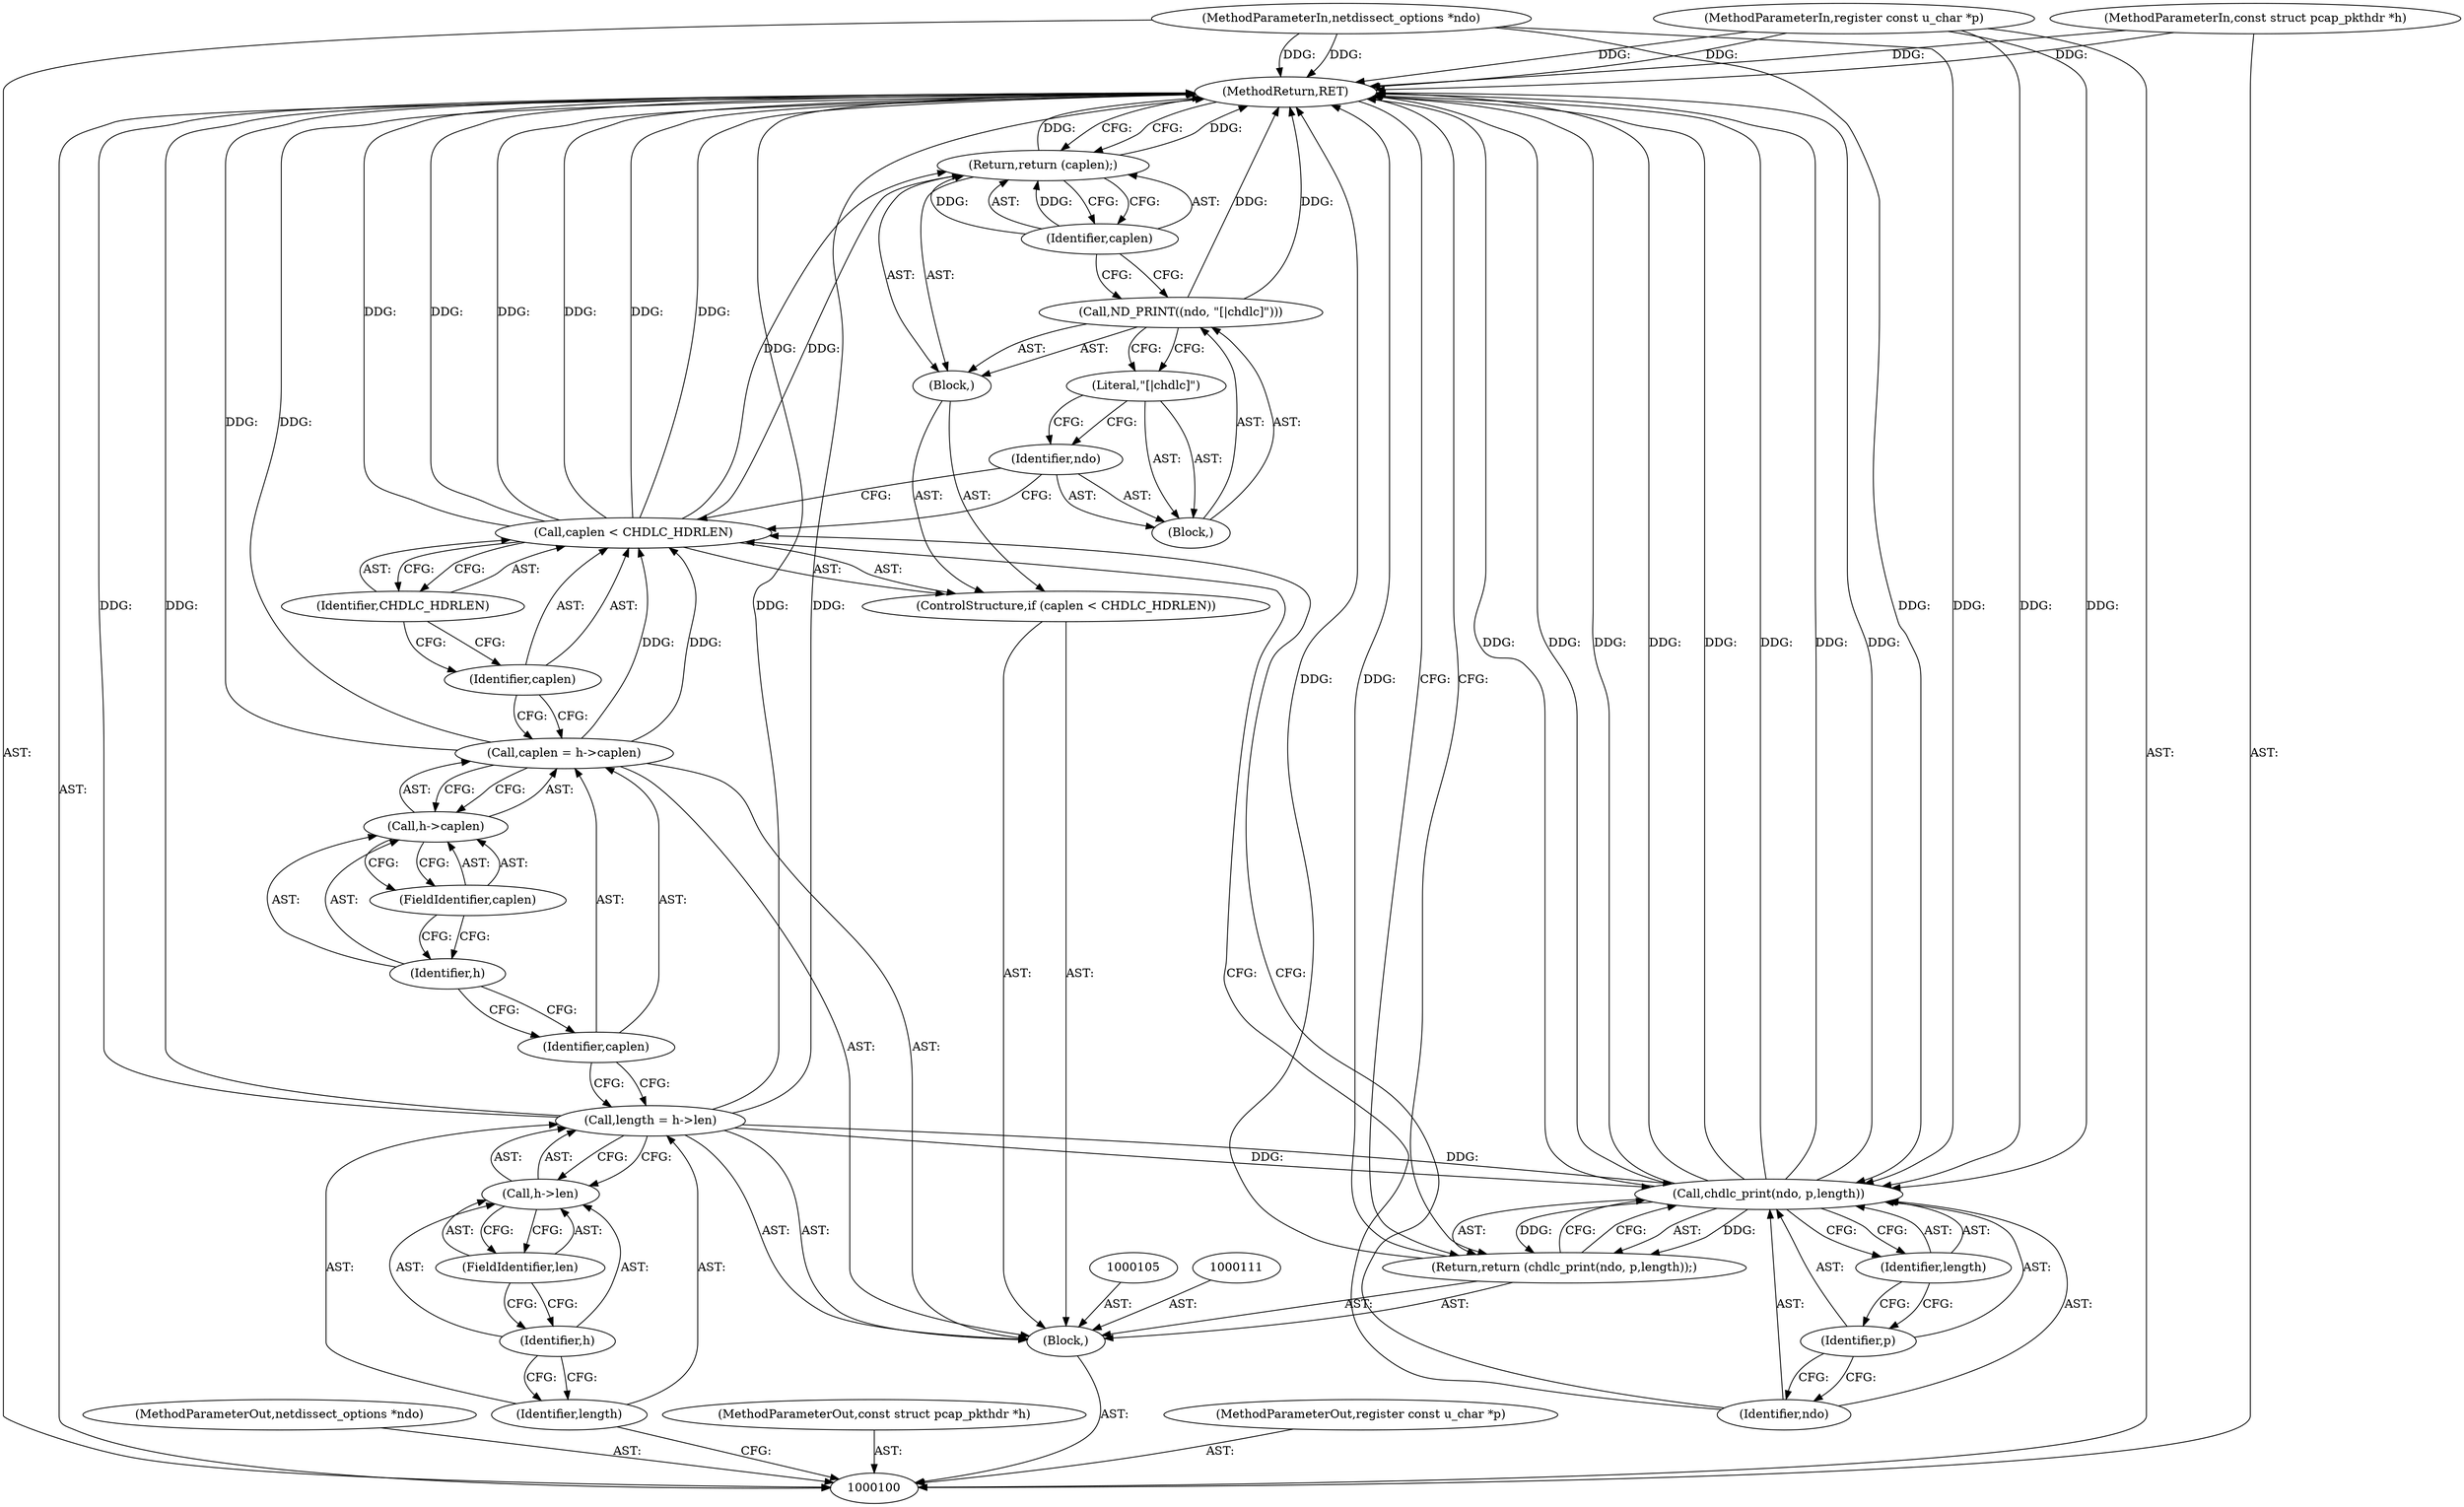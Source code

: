digraph "1_tcpdump_a1eefe986065846b6c69dbc09afd9fa1a02c4a3d" {
"1000133" [label="(MethodReturn,RET)"];
"1000101" [label="(MethodParameterIn,netdissect_options *ndo)"];
"1000168" [label="(MethodParameterOut,netdissect_options *ndo)"];
"1000102" [label="(MethodParameterIn,const struct pcap_pkthdr *h)"];
"1000169" [label="(MethodParameterOut,const struct pcap_pkthdr *h)"];
"1000103" [label="(MethodParameterIn,register const u_char *p)"];
"1000170" [label="(MethodParameterOut,register const u_char *p)"];
"1000104" [label="(Block,)"];
"1000106" [label="(Call,length = h->len)"];
"1000107" [label="(Identifier,length)"];
"1000108" [label="(Call,h->len)"];
"1000109" [label="(Identifier,h)"];
"1000110" [label="(FieldIdentifier,len)"];
"1000112" [label="(Call,caplen = h->caplen)"];
"1000113" [label="(Identifier,caplen)"];
"1000114" [label="(Call,h->caplen)"];
"1000115" [label="(Identifier,h)"];
"1000116" [label="(FieldIdentifier,caplen)"];
"1000117" [label="(ControlStructure,if (caplen < CHDLC_HDRLEN))"];
"1000120" [label="(Identifier,CHDLC_HDRLEN)"];
"1000121" [label="(Block,)"];
"1000118" [label="(Call,caplen < CHDLC_HDRLEN)"];
"1000119" [label="(Identifier,caplen)"];
"1000123" [label="(Block,)"];
"1000124" [label="(Identifier,ndo)"];
"1000125" [label="(Literal,\"[|chdlc]\")"];
"1000122" [label="(Call,ND_PRINT((ndo, \"[|chdlc]\")))"];
"1000127" [label="(Identifier,caplen)"];
"1000126" [label="(Return,return (caplen);)"];
"1000129" [label="(Call,chdlc_print(ndo, p,length))"];
"1000130" [label="(Identifier,ndo)"];
"1000131" [label="(Identifier,p)"];
"1000132" [label="(Identifier,length)"];
"1000128" [label="(Return,return (chdlc_print(ndo, p,length));)"];
"1000133" -> "1000100"  [label="AST: "];
"1000133" -> "1000126"  [label="CFG: "];
"1000133" -> "1000128"  [label="CFG: "];
"1000126" -> "1000133"  [label="DDG: "];
"1000129" -> "1000133"  [label="DDG: "];
"1000129" -> "1000133"  [label="DDG: "];
"1000129" -> "1000133"  [label="DDG: "];
"1000129" -> "1000133"  [label="DDG: "];
"1000106" -> "1000133"  [label="DDG: "];
"1000106" -> "1000133"  [label="DDG: "];
"1000112" -> "1000133"  [label="DDG: "];
"1000118" -> "1000133"  [label="DDG: "];
"1000118" -> "1000133"  [label="DDG: "];
"1000118" -> "1000133"  [label="DDG: "];
"1000122" -> "1000133"  [label="DDG: "];
"1000103" -> "1000133"  [label="DDG: "];
"1000102" -> "1000133"  [label="DDG: "];
"1000101" -> "1000133"  [label="DDG: "];
"1000128" -> "1000133"  [label="DDG: "];
"1000101" -> "1000100"  [label="AST: "];
"1000101" -> "1000133"  [label="DDG: "];
"1000101" -> "1000129"  [label="DDG: "];
"1000168" -> "1000100"  [label="AST: "];
"1000102" -> "1000100"  [label="AST: "];
"1000102" -> "1000133"  [label="DDG: "];
"1000169" -> "1000100"  [label="AST: "];
"1000103" -> "1000100"  [label="AST: "];
"1000103" -> "1000133"  [label="DDG: "];
"1000103" -> "1000129"  [label="DDG: "];
"1000170" -> "1000100"  [label="AST: "];
"1000104" -> "1000100"  [label="AST: "];
"1000105" -> "1000104"  [label="AST: "];
"1000106" -> "1000104"  [label="AST: "];
"1000111" -> "1000104"  [label="AST: "];
"1000112" -> "1000104"  [label="AST: "];
"1000117" -> "1000104"  [label="AST: "];
"1000128" -> "1000104"  [label="AST: "];
"1000106" -> "1000104"  [label="AST: "];
"1000106" -> "1000108"  [label="CFG: "];
"1000107" -> "1000106"  [label="AST: "];
"1000108" -> "1000106"  [label="AST: "];
"1000113" -> "1000106"  [label="CFG: "];
"1000106" -> "1000133"  [label="DDG: "];
"1000106" -> "1000133"  [label="DDG: "];
"1000106" -> "1000129"  [label="DDG: "];
"1000107" -> "1000106"  [label="AST: "];
"1000107" -> "1000100"  [label="CFG: "];
"1000109" -> "1000107"  [label="CFG: "];
"1000108" -> "1000106"  [label="AST: "];
"1000108" -> "1000110"  [label="CFG: "];
"1000109" -> "1000108"  [label="AST: "];
"1000110" -> "1000108"  [label="AST: "];
"1000106" -> "1000108"  [label="CFG: "];
"1000109" -> "1000108"  [label="AST: "];
"1000109" -> "1000107"  [label="CFG: "];
"1000110" -> "1000109"  [label="CFG: "];
"1000110" -> "1000108"  [label="AST: "];
"1000110" -> "1000109"  [label="CFG: "];
"1000108" -> "1000110"  [label="CFG: "];
"1000112" -> "1000104"  [label="AST: "];
"1000112" -> "1000114"  [label="CFG: "];
"1000113" -> "1000112"  [label="AST: "];
"1000114" -> "1000112"  [label="AST: "];
"1000119" -> "1000112"  [label="CFG: "];
"1000112" -> "1000133"  [label="DDG: "];
"1000112" -> "1000118"  [label="DDG: "];
"1000113" -> "1000112"  [label="AST: "];
"1000113" -> "1000106"  [label="CFG: "];
"1000115" -> "1000113"  [label="CFG: "];
"1000114" -> "1000112"  [label="AST: "];
"1000114" -> "1000116"  [label="CFG: "];
"1000115" -> "1000114"  [label="AST: "];
"1000116" -> "1000114"  [label="AST: "];
"1000112" -> "1000114"  [label="CFG: "];
"1000115" -> "1000114"  [label="AST: "];
"1000115" -> "1000113"  [label="CFG: "];
"1000116" -> "1000115"  [label="CFG: "];
"1000116" -> "1000114"  [label="AST: "];
"1000116" -> "1000115"  [label="CFG: "];
"1000114" -> "1000116"  [label="CFG: "];
"1000117" -> "1000104"  [label="AST: "];
"1000118" -> "1000117"  [label="AST: "];
"1000121" -> "1000117"  [label="AST: "];
"1000120" -> "1000118"  [label="AST: "];
"1000120" -> "1000119"  [label="CFG: "];
"1000118" -> "1000120"  [label="CFG: "];
"1000121" -> "1000117"  [label="AST: "];
"1000122" -> "1000121"  [label="AST: "];
"1000126" -> "1000121"  [label="AST: "];
"1000118" -> "1000117"  [label="AST: "];
"1000118" -> "1000120"  [label="CFG: "];
"1000119" -> "1000118"  [label="AST: "];
"1000120" -> "1000118"  [label="AST: "];
"1000124" -> "1000118"  [label="CFG: "];
"1000130" -> "1000118"  [label="CFG: "];
"1000118" -> "1000133"  [label="DDG: "];
"1000118" -> "1000133"  [label="DDG: "];
"1000118" -> "1000133"  [label="DDG: "];
"1000112" -> "1000118"  [label="DDG: "];
"1000118" -> "1000126"  [label="DDG: "];
"1000119" -> "1000118"  [label="AST: "];
"1000119" -> "1000112"  [label="CFG: "];
"1000120" -> "1000119"  [label="CFG: "];
"1000123" -> "1000122"  [label="AST: "];
"1000124" -> "1000123"  [label="AST: "];
"1000125" -> "1000123"  [label="AST: "];
"1000124" -> "1000123"  [label="AST: "];
"1000124" -> "1000118"  [label="CFG: "];
"1000125" -> "1000124"  [label="CFG: "];
"1000125" -> "1000123"  [label="AST: "];
"1000125" -> "1000124"  [label="CFG: "];
"1000122" -> "1000125"  [label="CFG: "];
"1000122" -> "1000121"  [label="AST: "];
"1000122" -> "1000125"  [label="CFG: "];
"1000123" -> "1000122"  [label="AST: "];
"1000127" -> "1000122"  [label="CFG: "];
"1000122" -> "1000133"  [label="DDG: "];
"1000127" -> "1000126"  [label="AST: "];
"1000127" -> "1000122"  [label="CFG: "];
"1000126" -> "1000127"  [label="CFG: "];
"1000127" -> "1000126"  [label="DDG: "];
"1000126" -> "1000121"  [label="AST: "];
"1000126" -> "1000127"  [label="CFG: "];
"1000127" -> "1000126"  [label="AST: "];
"1000133" -> "1000126"  [label="CFG: "];
"1000126" -> "1000133"  [label="DDG: "];
"1000127" -> "1000126"  [label="DDG: "];
"1000118" -> "1000126"  [label="DDG: "];
"1000129" -> "1000128"  [label="AST: "];
"1000129" -> "1000132"  [label="CFG: "];
"1000130" -> "1000129"  [label="AST: "];
"1000131" -> "1000129"  [label="AST: "];
"1000132" -> "1000129"  [label="AST: "];
"1000128" -> "1000129"  [label="CFG: "];
"1000129" -> "1000133"  [label="DDG: "];
"1000129" -> "1000133"  [label="DDG: "];
"1000129" -> "1000133"  [label="DDG: "];
"1000129" -> "1000133"  [label="DDG: "];
"1000129" -> "1000128"  [label="DDG: "];
"1000101" -> "1000129"  [label="DDG: "];
"1000103" -> "1000129"  [label="DDG: "];
"1000106" -> "1000129"  [label="DDG: "];
"1000130" -> "1000129"  [label="AST: "];
"1000130" -> "1000118"  [label="CFG: "];
"1000131" -> "1000130"  [label="CFG: "];
"1000131" -> "1000129"  [label="AST: "];
"1000131" -> "1000130"  [label="CFG: "];
"1000132" -> "1000131"  [label="CFG: "];
"1000132" -> "1000129"  [label="AST: "];
"1000132" -> "1000131"  [label="CFG: "];
"1000129" -> "1000132"  [label="CFG: "];
"1000128" -> "1000104"  [label="AST: "];
"1000128" -> "1000129"  [label="CFG: "];
"1000129" -> "1000128"  [label="AST: "];
"1000133" -> "1000128"  [label="CFG: "];
"1000128" -> "1000133"  [label="DDG: "];
"1000129" -> "1000128"  [label="DDG: "];
}

